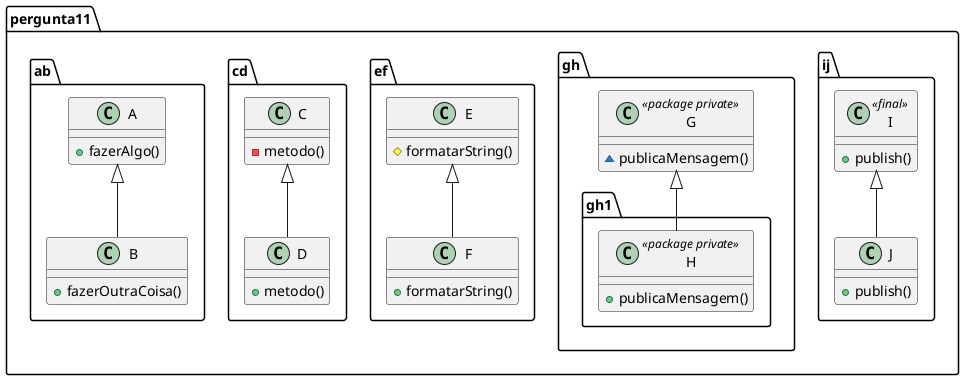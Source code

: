 @startuml   

package pergunta11 {

    package ij {
        class I <<final>> {
            + publish()
        }

        class J {
            + publish()
        }

        I <|-- J
    }

    package gh {

        class G <<package private>> {
            ~ publicaMensagem()
        }

        package gh1 {
            class H <<package private>> {
                + publicaMensagem()
            }
        }

        G <|-- H

    }

    package ef {

        class E {
            # formatarString()
        }

        class F {
            + formatarString()
        }

        E <|-- F

    }

    package cd {
        class C {
            - metodo()
        }

        class D {
            + metodo()
        }

        C <|-- D
    }

    package ab {
        class A {
            + fazerAlgo()
        }

        class B {
            + fazerOutraCoisa()
        }

        A <|-- B
    }
}

@enduml
